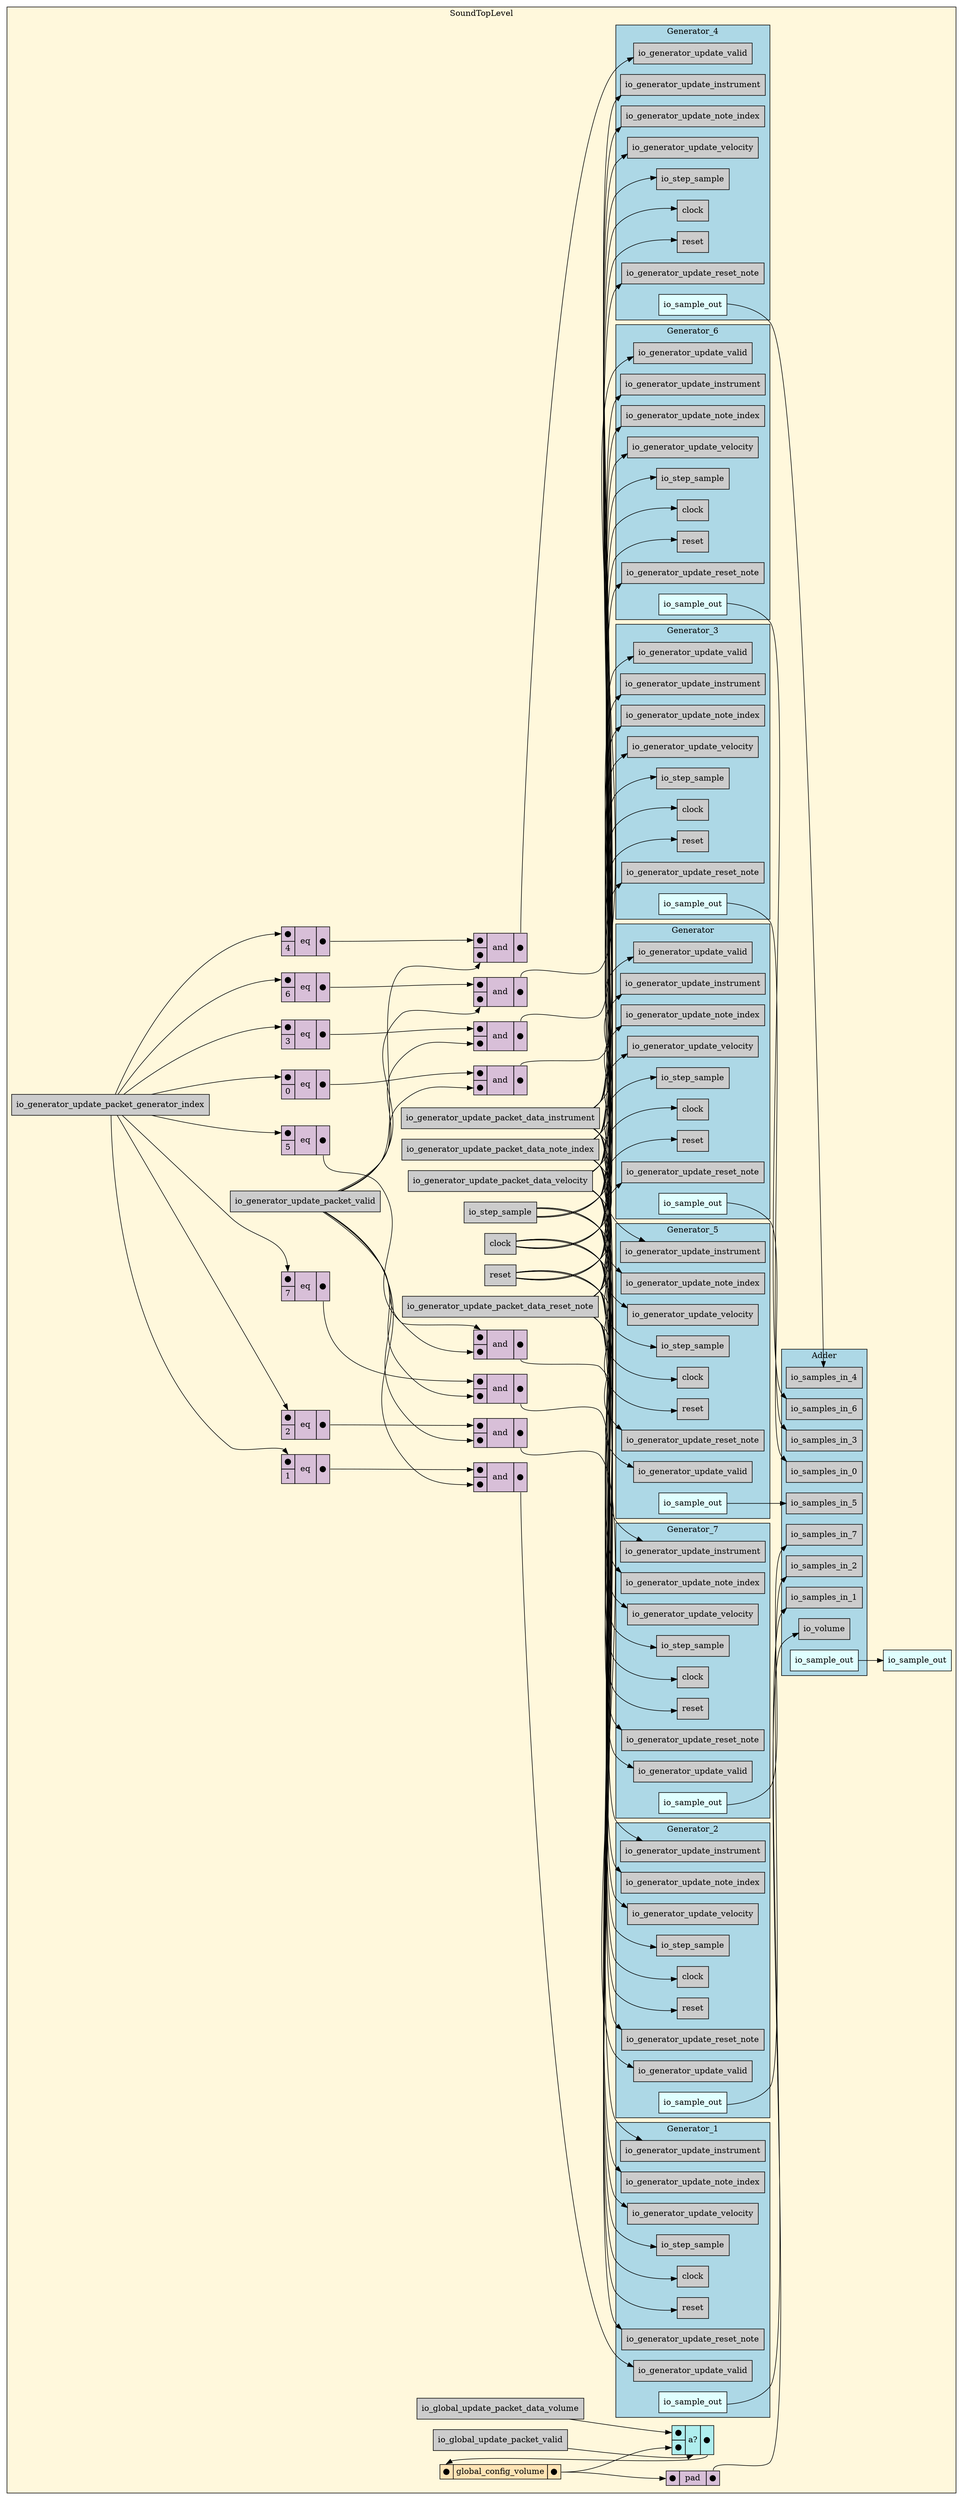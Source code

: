 digraph SoundTopLevel {
stylesheet = "styles.css"
rankdir="LR" 

subgraph cluster_SoundTopLevel {
  label="SoundTopLevel"
  URL=""
  bgcolor="#FFF8DC"
  cluster_SoundTopLevel_clock [shape = "rectangle" style="filled" fillcolor="#CCCCCC" label="clock" rank="0"]
     
cluster_SoundTopLevel_reset [shape = "rectangle" style="filled" fillcolor="#CCCCCC" label="reset" rank="0"]
     
cluster_SoundTopLevel_io_generator_update_packet_valid [shape = "rectangle" style="filled" fillcolor="#CCCCCC" label="io_generator_update_packet_valid" rank="0"]
     
cluster_SoundTopLevel_io_generator_update_packet_generator_index [shape = "rectangle" style="filled" fillcolor="#CCCCCC" label="io_generator_update_packet_generator_index" rank="0"]
     
cluster_SoundTopLevel_io_generator_update_packet_data_reset_note [shape = "rectangle" style="filled" fillcolor="#CCCCCC" label="io_generator_update_packet_data_reset_note" rank="0"]
     
cluster_SoundTopLevel_io_generator_update_packet_data_instrument [shape = "rectangle" style="filled" fillcolor="#CCCCCC" label="io_generator_update_packet_data_instrument" rank="0"]
     
cluster_SoundTopLevel_io_generator_update_packet_data_note_index [shape = "rectangle" style="filled" fillcolor="#CCCCCC" label="io_generator_update_packet_data_note_index" rank="0"]
     
cluster_SoundTopLevel_io_generator_update_packet_data_velocity [shape = "rectangle" style="filled" fillcolor="#CCCCCC" label="io_generator_update_packet_data_velocity" rank="0"]
     
cluster_SoundTopLevel_io_global_update_packet_valid [shape = "rectangle" style="filled" fillcolor="#CCCCCC" label="io_global_update_packet_valid" rank="0"]
     
cluster_SoundTopLevel_io_global_update_packet_data_volume [shape = "rectangle" style="filled" fillcolor="#CCCCCC" label="io_global_update_packet_data_volume" rank="0"]
     
cluster_SoundTopLevel_io_step_sample [shape = "rectangle" style="filled" fillcolor="#CCCCCC" label="io_step_sample" rank="0"]
     
cluster_SoundTopLevel_io_sample_out [shape = "rectangle" style="filled" fillcolor="#E0FFFF" label="io_sample_out" rank="1000"]
     

subgraph cluster_SoundTopLevel_Adder {
  label="Adder"
  URL="Adder.dot.svg"
  bgcolor="#ADD8E6"
  cluster_SoundTopLevel_Adder_io_volume [shape = "rectangle" style="filled" fillcolor="#CCCCCC" label="io_volume" rank="0"]
     
cluster_SoundTopLevel_Adder_io_samples_in_0 [shape = "rectangle" style="filled" fillcolor="#CCCCCC" label="io_samples_in_0" rank="0"]
     
cluster_SoundTopLevel_Adder_io_samples_in_1 [shape = "rectangle" style="filled" fillcolor="#CCCCCC" label="io_samples_in_1" rank="0"]
     
cluster_SoundTopLevel_Adder_io_samples_in_2 [shape = "rectangle" style="filled" fillcolor="#CCCCCC" label="io_samples_in_2" rank="0"]
     
cluster_SoundTopLevel_Adder_io_samples_in_3 [shape = "rectangle" style="filled" fillcolor="#CCCCCC" label="io_samples_in_3" rank="0"]
     
cluster_SoundTopLevel_Adder_io_samples_in_4 [shape = "rectangle" style="filled" fillcolor="#CCCCCC" label="io_samples_in_4" rank="0"]
     
cluster_SoundTopLevel_Adder_io_samples_in_5 [shape = "rectangle" style="filled" fillcolor="#CCCCCC" label="io_samples_in_5" rank="0"]
     
cluster_SoundTopLevel_Adder_io_samples_in_6 [shape = "rectangle" style="filled" fillcolor="#CCCCCC" label="io_samples_in_6" rank="0"]
     
cluster_SoundTopLevel_Adder_io_samples_in_7 [shape = "rectangle" style="filled" fillcolor="#CCCCCC" label="io_samples_in_7" rank="0"]
     
cluster_SoundTopLevel_Adder_io_sample_out [shape = "rectangle" style="filled" fillcolor="#E0FFFF" label="io_sample_out" rank="1000"]
     

  
  
  
}
     

subgraph cluster_SoundTopLevel_Generator {
  label="Generator"
  URL="Generator.dot.svg"
  bgcolor="#ADD8E6"
  cluster_SoundTopLevel_Generator_clock [shape = "rectangle" style="filled" fillcolor="#CCCCCC" label="clock" rank="0"]
     
cluster_SoundTopLevel_Generator_reset [shape = "rectangle" style="filled" fillcolor="#CCCCCC" label="reset" rank="0"]
     
cluster_SoundTopLevel_Generator_io_generator_update_valid [shape = "rectangle" style="filled" fillcolor="#CCCCCC" label="io_generator_update_valid" rank="0"]
     
cluster_SoundTopLevel_Generator_io_generator_update_reset_note [shape = "rectangle" style="filled" fillcolor="#CCCCCC" label="io_generator_update_reset_note" rank="0"]
     
cluster_SoundTopLevel_Generator_io_generator_update_instrument [shape = "rectangle" style="filled" fillcolor="#CCCCCC" label="io_generator_update_instrument" rank="0"]
     
cluster_SoundTopLevel_Generator_io_generator_update_note_index [shape = "rectangle" style="filled" fillcolor="#CCCCCC" label="io_generator_update_note_index" rank="0"]
     
cluster_SoundTopLevel_Generator_io_generator_update_velocity [shape = "rectangle" style="filled" fillcolor="#CCCCCC" label="io_generator_update_velocity" rank="0"]
     
cluster_SoundTopLevel_Generator_io_step_sample [shape = "rectangle" style="filled" fillcolor="#CCCCCC" label="io_step_sample" rank="0"]
     
cluster_SoundTopLevel_Generator_io_sample_out [shape = "rectangle" style="filled" fillcolor="#E0FFFF" label="io_sample_out" rank="1000"]
     

  
  
  
}
     

subgraph cluster_SoundTopLevel_Generator_1 {
  label="Generator_1"
  URL="Generator.dot.svg"
  bgcolor="#ADD8E6"
  cluster_SoundTopLevel_Generator_1_clock [shape = "rectangle" style="filled" fillcolor="#CCCCCC" label="clock" rank="0"]
     
cluster_SoundTopLevel_Generator_1_reset [shape = "rectangle" style="filled" fillcolor="#CCCCCC" label="reset" rank="0"]
     
cluster_SoundTopLevel_Generator_1_io_generator_update_valid [shape = "rectangle" style="filled" fillcolor="#CCCCCC" label="io_generator_update_valid" rank="0"]
     
cluster_SoundTopLevel_Generator_1_io_generator_update_reset_note [shape = "rectangle" style="filled" fillcolor="#CCCCCC" label="io_generator_update_reset_note" rank="0"]
     
cluster_SoundTopLevel_Generator_1_io_generator_update_instrument [shape = "rectangle" style="filled" fillcolor="#CCCCCC" label="io_generator_update_instrument" rank="0"]
     
cluster_SoundTopLevel_Generator_1_io_generator_update_note_index [shape = "rectangle" style="filled" fillcolor="#CCCCCC" label="io_generator_update_note_index" rank="0"]
     
cluster_SoundTopLevel_Generator_1_io_generator_update_velocity [shape = "rectangle" style="filled" fillcolor="#CCCCCC" label="io_generator_update_velocity" rank="0"]
     
cluster_SoundTopLevel_Generator_1_io_step_sample [shape = "rectangle" style="filled" fillcolor="#CCCCCC" label="io_step_sample" rank="0"]
     
cluster_SoundTopLevel_Generator_1_io_sample_out [shape = "rectangle" style="filled" fillcolor="#E0FFFF" label="io_sample_out" rank="1000"]
     

  
  
  
}
     

subgraph cluster_SoundTopLevel_Generator_2 {
  label="Generator_2"
  URL="Generator.dot.svg"
  bgcolor="#ADD8E6"
  cluster_SoundTopLevel_Generator_2_clock [shape = "rectangle" style="filled" fillcolor="#CCCCCC" label="clock" rank="0"]
     
cluster_SoundTopLevel_Generator_2_reset [shape = "rectangle" style="filled" fillcolor="#CCCCCC" label="reset" rank="0"]
     
cluster_SoundTopLevel_Generator_2_io_generator_update_valid [shape = "rectangle" style="filled" fillcolor="#CCCCCC" label="io_generator_update_valid" rank="0"]
     
cluster_SoundTopLevel_Generator_2_io_generator_update_reset_note [shape = "rectangle" style="filled" fillcolor="#CCCCCC" label="io_generator_update_reset_note" rank="0"]
     
cluster_SoundTopLevel_Generator_2_io_generator_update_instrument [shape = "rectangle" style="filled" fillcolor="#CCCCCC" label="io_generator_update_instrument" rank="0"]
     
cluster_SoundTopLevel_Generator_2_io_generator_update_note_index [shape = "rectangle" style="filled" fillcolor="#CCCCCC" label="io_generator_update_note_index" rank="0"]
     
cluster_SoundTopLevel_Generator_2_io_generator_update_velocity [shape = "rectangle" style="filled" fillcolor="#CCCCCC" label="io_generator_update_velocity" rank="0"]
     
cluster_SoundTopLevel_Generator_2_io_step_sample [shape = "rectangle" style="filled" fillcolor="#CCCCCC" label="io_step_sample" rank="0"]
     
cluster_SoundTopLevel_Generator_2_io_sample_out [shape = "rectangle" style="filled" fillcolor="#E0FFFF" label="io_sample_out" rank="1000"]
     

  
  
  
}
     

subgraph cluster_SoundTopLevel_Generator_3 {
  label="Generator_3"
  URL="Generator.dot.svg"
  bgcolor="#ADD8E6"
  cluster_SoundTopLevel_Generator_3_clock [shape = "rectangle" style="filled" fillcolor="#CCCCCC" label="clock" rank="0"]
     
cluster_SoundTopLevel_Generator_3_reset [shape = "rectangle" style="filled" fillcolor="#CCCCCC" label="reset" rank="0"]
     
cluster_SoundTopLevel_Generator_3_io_generator_update_valid [shape = "rectangle" style="filled" fillcolor="#CCCCCC" label="io_generator_update_valid" rank="0"]
     
cluster_SoundTopLevel_Generator_3_io_generator_update_reset_note [shape = "rectangle" style="filled" fillcolor="#CCCCCC" label="io_generator_update_reset_note" rank="0"]
     
cluster_SoundTopLevel_Generator_3_io_generator_update_instrument [shape = "rectangle" style="filled" fillcolor="#CCCCCC" label="io_generator_update_instrument" rank="0"]
     
cluster_SoundTopLevel_Generator_3_io_generator_update_note_index [shape = "rectangle" style="filled" fillcolor="#CCCCCC" label="io_generator_update_note_index" rank="0"]
     
cluster_SoundTopLevel_Generator_3_io_generator_update_velocity [shape = "rectangle" style="filled" fillcolor="#CCCCCC" label="io_generator_update_velocity" rank="0"]
     
cluster_SoundTopLevel_Generator_3_io_step_sample [shape = "rectangle" style="filled" fillcolor="#CCCCCC" label="io_step_sample" rank="0"]
     
cluster_SoundTopLevel_Generator_3_io_sample_out [shape = "rectangle" style="filled" fillcolor="#E0FFFF" label="io_sample_out" rank="1000"]
     

  
  
  
}
     

subgraph cluster_SoundTopLevel_Generator_4 {
  label="Generator_4"
  URL="Generator.dot.svg"
  bgcolor="#ADD8E6"
  cluster_SoundTopLevel_Generator_4_clock [shape = "rectangle" style="filled" fillcolor="#CCCCCC" label="clock" rank="0"]
     
cluster_SoundTopLevel_Generator_4_reset [shape = "rectangle" style="filled" fillcolor="#CCCCCC" label="reset" rank="0"]
     
cluster_SoundTopLevel_Generator_4_io_generator_update_valid [shape = "rectangle" style="filled" fillcolor="#CCCCCC" label="io_generator_update_valid" rank="0"]
     
cluster_SoundTopLevel_Generator_4_io_generator_update_reset_note [shape = "rectangle" style="filled" fillcolor="#CCCCCC" label="io_generator_update_reset_note" rank="0"]
     
cluster_SoundTopLevel_Generator_4_io_generator_update_instrument [shape = "rectangle" style="filled" fillcolor="#CCCCCC" label="io_generator_update_instrument" rank="0"]
     
cluster_SoundTopLevel_Generator_4_io_generator_update_note_index [shape = "rectangle" style="filled" fillcolor="#CCCCCC" label="io_generator_update_note_index" rank="0"]
     
cluster_SoundTopLevel_Generator_4_io_generator_update_velocity [shape = "rectangle" style="filled" fillcolor="#CCCCCC" label="io_generator_update_velocity" rank="0"]
     
cluster_SoundTopLevel_Generator_4_io_step_sample [shape = "rectangle" style="filled" fillcolor="#CCCCCC" label="io_step_sample" rank="0"]
     
cluster_SoundTopLevel_Generator_4_io_sample_out [shape = "rectangle" style="filled" fillcolor="#E0FFFF" label="io_sample_out" rank="1000"]
     

  
  
  
}
     

subgraph cluster_SoundTopLevel_Generator_5 {
  label="Generator_5"
  URL="Generator.dot.svg"
  bgcolor="#ADD8E6"
  cluster_SoundTopLevel_Generator_5_clock [shape = "rectangle" style="filled" fillcolor="#CCCCCC" label="clock" rank="0"]
     
cluster_SoundTopLevel_Generator_5_reset [shape = "rectangle" style="filled" fillcolor="#CCCCCC" label="reset" rank="0"]
     
cluster_SoundTopLevel_Generator_5_io_generator_update_valid [shape = "rectangle" style="filled" fillcolor="#CCCCCC" label="io_generator_update_valid" rank="0"]
     
cluster_SoundTopLevel_Generator_5_io_generator_update_reset_note [shape = "rectangle" style="filled" fillcolor="#CCCCCC" label="io_generator_update_reset_note" rank="0"]
     
cluster_SoundTopLevel_Generator_5_io_generator_update_instrument [shape = "rectangle" style="filled" fillcolor="#CCCCCC" label="io_generator_update_instrument" rank="0"]
     
cluster_SoundTopLevel_Generator_5_io_generator_update_note_index [shape = "rectangle" style="filled" fillcolor="#CCCCCC" label="io_generator_update_note_index" rank="0"]
     
cluster_SoundTopLevel_Generator_5_io_generator_update_velocity [shape = "rectangle" style="filled" fillcolor="#CCCCCC" label="io_generator_update_velocity" rank="0"]
     
cluster_SoundTopLevel_Generator_5_io_step_sample [shape = "rectangle" style="filled" fillcolor="#CCCCCC" label="io_step_sample" rank="0"]
     
cluster_SoundTopLevel_Generator_5_io_sample_out [shape = "rectangle" style="filled" fillcolor="#E0FFFF" label="io_sample_out" rank="1000"]
     

  
  
  
}
     

subgraph cluster_SoundTopLevel_Generator_6 {
  label="Generator_6"
  URL="Generator.dot.svg"
  bgcolor="#ADD8E6"
  cluster_SoundTopLevel_Generator_6_clock [shape = "rectangle" style="filled" fillcolor="#CCCCCC" label="clock" rank="0"]
     
cluster_SoundTopLevel_Generator_6_reset [shape = "rectangle" style="filled" fillcolor="#CCCCCC" label="reset" rank="0"]
     
cluster_SoundTopLevel_Generator_6_io_generator_update_valid [shape = "rectangle" style="filled" fillcolor="#CCCCCC" label="io_generator_update_valid" rank="0"]
     
cluster_SoundTopLevel_Generator_6_io_generator_update_reset_note [shape = "rectangle" style="filled" fillcolor="#CCCCCC" label="io_generator_update_reset_note" rank="0"]
     
cluster_SoundTopLevel_Generator_6_io_generator_update_instrument [shape = "rectangle" style="filled" fillcolor="#CCCCCC" label="io_generator_update_instrument" rank="0"]
     
cluster_SoundTopLevel_Generator_6_io_generator_update_note_index [shape = "rectangle" style="filled" fillcolor="#CCCCCC" label="io_generator_update_note_index" rank="0"]
     
cluster_SoundTopLevel_Generator_6_io_generator_update_velocity [shape = "rectangle" style="filled" fillcolor="#CCCCCC" label="io_generator_update_velocity" rank="0"]
     
cluster_SoundTopLevel_Generator_6_io_step_sample [shape = "rectangle" style="filled" fillcolor="#CCCCCC" label="io_step_sample" rank="0"]
     
cluster_SoundTopLevel_Generator_6_io_sample_out [shape = "rectangle" style="filled" fillcolor="#E0FFFF" label="io_sample_out" rank="1000"]
     

  
  
  
}
     

subgraph cluster_SoundTopLevel_Generator_7 {
  label="Generator_7"
  URL="Generator.dot.svg"
  bgcolor="#ADD8E6"
  cluster_SoundTopLevel_Generator_7_clock [shape = "rectangle" style="filled" fillcolor="#CCCCCC" label="clock" rank="0"]
     
cluster_SoundTopLevel_Generator_7_reset [shape = "rectangle" style="filled" fillcolor="#CCCCCC" label="reset" rank="0"]
     
cluster_SoundTopLevel_Generator_7_io_generator_update_valid [shape = "rectangle" style="filled" fillcolor="#CCCCCC" label="io_generator_update_valid" rank="0"]
     
cluster_SoundTopLevel_Generator_7_io_generator_update_reset_note [shape = "rectangle" style="filled" fillcolor="#CCCCCC" label="io_generator_update_reset_note" rank="0"]
     
cluster_SoundTopLevel_Generator_7_io_generator_update_instrument [shape = "rectangle" style="filled" fillcolor="#CCCCCC" label="io_generator_update_instrument" rank="0"]
     
cluster_SoundTopLevel_Generator_7_io_generator_update_note_index [shape = "rectangle" style="filled" fillcolor="#CCCCCC" label="io_generator_update_note_index" rank="0"]
     
cluster_SoundTopLevel_Generator_7_io_generator_update_velocity [shape = "rectangle" style="filled" fillcolor="#CCCCCC" label="io_generator_update_velocity" rank="0"]
     
cluster_SoundTopLevel_Generator_7_io_step_sample [shape = "rectangle" style="filled" fillcolor="#CCCCCC" label="io_step_sample" rank="0"]
     
cluster_SoundTopLevel_Generator_7_io_sample_out [shape = "rectangle" style="filled" fillcolor="#E0FFFF" label="io_sample_out" rank="1000"]
     

  
  
  
}
     
struct_cluster_SoundTopLevel_global_config_volume [shape="plaintext" label=<
<TABLE BORDER="0" CELLBORDER="1" CELLSPACING="0" CELLPADDING="4" BGCOLOR="#FFE4B5">
  <TR>
    <TD PORT="in">&#x25cf;</TD>
    <TD>global_config_volume</TD>
    <TD PORT="out">&#x25cf;</TD>
  </TR>
</TABLE>>];

mux_850282509 [shape = "plaintext" label=<
<TABLE BORDER="0" CELLBORDER="1" CELLSPACING="0" CELLPADDING="4" BGCOLOR="#AFEEEE">
  <TR>
    <TD PORT="in1">&#x25cf;</TD>
    <TD ROWSPAN="2" PORT="select">a?</TD>
    <TD ROWSPAN="2" PORT="out">&#x25cf;</TD>
  </TR>
  <TR>
    <TD PORT="in2">&#x25cf;</TD>
  </TR>
</TABLE>>];
       

op_pad_115 [shape = "plaintext" label=<
<TABLE BORDER="0" CELLBORDER="1" CELLSPACING="0" CELLPADDING="4" BGCOLOR="#D8BFD8">
  <TR>
    <TD PORT="in1">&#x25cf;</TD>
    <TD > pad </TD>
    <TD PORT="out">&#x25cf;</TD>
  </TR>
</TABLE>>];
       

op_and_116 [shape = "plaintext" label=<
<TABLE BORDER="0" CELLBORDER="1" CELLSPACING="0" CELLPADDING="4" BGCOLOR="#D8BFD8">
  <TR>
    <TD PORT="in1">&#x25cf;</TD>
    <TD ROWSPAN="2" > and </TD>
    <TD ROWSPAN="2" PORT="out">&#x25cf;</TD>
  </TR>
  <TR>
    <TD PORT="in2">&#x25cf;</TD>
  </TR>
</TABLE>>];
       

op_eq_117 [shape = "plaintext" label=<
<TABLE BORDER="0" CELLBORDER="1" CELLSPACING="0" CELLPADDING="4" BGCOLOR="#D8BFD8">
  <TR>
    <TD PORT="in1">&#x25cf;</TD>
    <TD ROWSPAN="2" > eq </TD>
    <TD ROWSPAN="2" PORT="out">&#x25cf;</TD>
  </TR>
  <TR>
    <TD PORT="in2">0</TD>
  </TR>
</TABLE>>];
       

op_and_118 [shape = "plaintext" label=<
<TABLE BORDER="0" CELLBORDER="1" CELLSPACING="0" CELLPADDING="4" BGCOLOR="#D8BFD8">
  <TR>
    <TD PORT="in1">&#x25cf;</TD>
    <TD ROWSPAN="2" > and </TD>
    <TD ROWSPAN="2" PORT="out">&#x25cf;</TD>
  </TR>
  <TR>
    <TD PORT="in2">&#x25cf;</TD>
  </TR>
</TABLE>>];
       

op_eq_119 [shape = "plaintext" label=<
<TABLE BORDER="0" CELLBORDER="1" CELLSPACING="0" CELLPADDING="4" BGCOLOR="#D8BFD8">
  <TR>
    <TD PORT="in1">&#x25cf;</TD>
    <TD ROWSPAN="2" > eq </TD>
    <TD ROWSPAN="2" PORT="out">&#x25cf;</TD>
  </TR>
  <TR>
    <TD PORT="in2">1</TD>
  </TR>
</TABLE>>];
       

op_and_120 [shape = "plaintext" label=<
<TABLE BORDER="0" CELLBORDER="1" CELLSPACING="0" CELLPADDING="4" BGCOLOR="#D8BFD8">
  <TR>
    <TD PORT="in1">&#x25cf;</TD>
    <TD ROWSPAN="2" > and </TD>
    <TD ROWSPAN="2" PORT="out">&#x25cf;</TD>
  </TR>
  <TR>
    <TD PORT="in2">&#x25cf;</TD>
  </TR>
</TABLE>>];
       

op_eq_121 [shape = "plaintext" label=<
<TABLE BORDER="0" CELLBORDER="1" CELLSPACING="0" CELLPADDING="4" BGCOLOR="#D8BFD8">
  <TR>
    <TD PORT="in1">&#x25cf;</TD>
    <TD ROWSPAN="2" > eq </TD>
    <TD ROWSPAN="2" PORT="out">&#x25cf;</TD>
  </TR>
  <TR>
    <TD PORT="in2">2</TD>
  </TR>
</TABLE>>];
       

op_and_122 [shape = "plaintext" label=<
<TABLE BORDER="0" CELLBORDER="1" CELLSPACING="0" CELLPADDING="4" BGCOLOR="#D8BFD8">
  <TR>
    <TD PORT="in1">&#x25cf;</TD>
    <TD ROWSPAN="2" > and </TD>
    <TD ROWSPAN="2" PORT="out">&#x25cf;</TD>
  </TR>
  <TR>
    <TD PORT="in2">&#x25cf;</TD>
  </TR>
</TABLE>>];
       

op_eq_123 [shape = "plaintext" label=<
<TABLE BORDER="0" CELLBORDER="1" CELLSPACING="0" CELLPADDING="4" BGCOLOR="#D8BFD8">
  <TR>
    <TD PORT="in1">&#x25cf;</TD>
    <TD ROWSPAN="2" > eq </TD>
    <TD ROWSPAN="2" PORT="out">&#x25cf;</TD>
  </TR>
  <TR>
    <TD PORT="in2">3</TD>
  </TR>
</TABLE>>];
       

op_and_124 [shape = "plaintext" label=<
<TABLE BORDER="0" CELLBORDER="1" CELLSPACING="0" CELLPADDING="4" BGCOLOR="#D8BFD8">
  <TR>
    <TD PORT="in1">&#x25cf;</TD>
    <TD ROWSPAN="2" > and </TD>
    <TD ROWSPAN="2" PORT="out">&#x25cf;</TD>
  </TR>
  <TR>
    <TD PORT="in2">&#x25cf;</TD>
  </TR>
</TABLE>>];
       

op_eq_125 [shape = "plaintext" label=<
<TABLE BORDER="0" CELLBORDER="1" CELLSPACING="0" CELLPADDING="4" BGCOLOR="#D8BFD8">
  <TR>
    <TD PORT="in1">&#x25cf;</TD>
    <TD ROWSPAN="2" > eq </TD>
    <TD ROWSPAN="2" PORT="out">&#x25cf;</TD>
  </TR>
  <TR>
    <TD PORT="in2">4</TD>
  </TR>
</TABLE>>];
       

op_and_126 [shape = "plaintext" label=<
<TABLE BORDER="0" CELLBORDER="1" CELLSPACING="0" CELLPADDING="4" BGCOLOR="#D8BFD8">
  <TR>
    <TD PORT="in1">&#x25cf;</TD>
    <TD ROWSPAN="2" > and </TD>
    <TD ROWSPAN="2" PORT="out">&#x25cf;</TD>
  </TR>
  <TR>
    <TD PORT="in2">&#x25cf;</TD>
  </TR>
</TABLE>>];
       

op_eq_127 [shape = "plaintext" label=<
<TABLE BORDER="0" CELLBORDER="1" CELLSPACING="0" CELLPADDING="4" BGCOLOR="#D8BFD8">
  <TR>
    <TD PORT="in1">&#x25cf;</TD>
    <TD ROWSPAN="2" > eq </TD>
    <TD ROWSPAN="2" PORT="out">&#x25cf;</TD>
  </TR>
  <TR>
    <TD PORT="in2">5</TD>
  </TR>
</TABLE>>];
       

op_and_128 [shape = "plaintext" label=<
<TABLE BORDER="0" CELLBORDER="1" CELLSPACING="0" CELLPADDING="4" BGCOLOR="#D8BFD8">
  <TR>
    <TD PORT="in1">&#x25cf;</TD>
    <TD ROWSPAN="2" > and </TD>
    <TD ROWSPAN="2" PORT="out">&#x25cf;</TD>
  </TR>
  <TR>
    <TD PORT="in2">&#x25cf;</TD>
  </TR>
</TABLE>>];
       

op_eq_129 [shape = "plaintext" label=<
<TABLE BORDER="0" CELLBORDER="1" CELLSPACING="0" CELLPADDING="4" BGCOLOR="#D8BFD8">
  <TR>
    <TD PORT="in1">&#x25cf;</TD>
    <TD ROWSPAN="2" > eq </TD>
    <TD ROWSPAN="2" PORT="out">&#x25cf;</TD>
  </TR>
  <TR>
    <TD PORT="in2">6</TD>
  </TR>
</TABLE>>];
       

op_and_130 [shape = "plaintext" label=<
<TABLE BORDER="0" CELLBORDER="1" CELLSPACING="0" CELLPADDING="4" BGCOLOR="#D8BFD8">
  <TR>
    <TD PORT="in1">&#x25cf;</TD>
    <TD ROWSPAN="2" > and </TD>
    <TD ROWSPAN="2" PORT="out">&#x25cf;</TD>
  </TR>
  <TR>
    <TD PORT="in2">&#x25cf;</TD>
  </TR>
</TABLE>>];
       

op_eq_131 [shape = "plaintext" label=<
<TABLE BORDER="0" CELLBORDER="1" CELLSPACING="0" CELLPADDING="4" BGCOLOR="#D8BFD8">
  <TR>
    <TD PORT="in1">&#x25cf;</TD>
    <TD ROWSPAN="2" > eq </TD>
    <TD ROWSPAN="2" PORT="out">&#x25cf;</TD>
  </TR>
  <TR>
    <TD PORT="in2">7</TD>
  </TR>
</TABLE>>];
       

  cluster_SoundTopLevel_io_generator_update_packet_valid -> op_and_118:in2
  cluster_SoundTopLevel_io_generator_update_packet_data_note_index -> cluster_SoundTopLevel_Generator_io_generator_update_note_index
  cluster_SoundTopLevel_io_generator_update_packet_data_instrument -> cluster_SoundTopLevel_Generator_3_io_generator_update_instrument
  cluster_SoundTopLevel_io_generator_update_packet_data_note_index -> cluster_SoundTopLevel_Generator_6_io_generator_update_note_index
  struct_cluster_SoundTopLevel_global_config_volume:out -> mux_850282509:in2
  cluster_SoundTopLevel_io_generator_update_packet_generator_index -> op_eq_119:in1
  cluster_SoundTopLevel_clock -> cluster_SoundTopLevel_Generator_clock
  cluster_SoundTopLevel_io_step_sample -> cluster_SoundTopLevel_Generator_4_io_step_sample
  cluster_SoundTopLevel_io_generator_update_packet_generator_index -> op_eq_121:in1
  cluster_SoundTopLevel_io_generator_update_packet_valid -> op_and_120:in2
  cluster_SoundTopLevel_io_generator_update_packet_data_reset_note -> cluster_SoundTopLevel_Generator_4_io_generator_update_reset_note
  cluster_SoundTopLevel_io_generator_update_packet_data_velocity -> cluster_SoundTopLevel_Generator_io_generator_update_velocity
  cluster_SoundTopLevel_io_generator_update_packet_data_instrument -> cluster_SoundTopLevel_Generator_7_io_generator_update_instrument
  cluster_SoundTopLevel_clock -> cluster_SoundTopLevel_Generator_3_clock
  cluster_SoundTopLevel_Generator_3_io_sample_out -> cluster_SoundTopLevel_Adder_io_samples_in_3
  op_and_130:out -> cluster_SoundTopLevel_Generator_7_io_generator_update_valid
  cluster_SoundTopLevel_io_step_sample -> cluster_SoundTopLevel_Generator_7_io_step_sample
  struct_cluster_SoundTopLevel_global_config_volume:out -> op_pad_115:in1
  cluster_SoundTopLevel_io_generator_update_packet_generator_index -> op_eq_125:in1
  cluster_SoundTopLevel_reset -> cluster_SoundTopLevel_Generator_1_reset
  cluster_SoundTopLevel_io_generator_update_packet_valid -> op_and_124:in2
  cluster_SoundTopLevel_clock -> cluster_SoundTopLevel_Generator_6_clock
  cluster_SoundTopLevel_reset -> cluster_SoundTopLevel_Generator_4_reset
  op_eq_119:out -> op_and_118:in1
  cluster_SoundTopLevel_io_generator_update_packet_data_velocity -> cluster_SoundTopLevel_Generator_2_io_generator_update_velocity
  cluster_SoundTopLevel_io_generator_update_packet_valid -> op_and_128:in2
  mux_850282509:out -> struct_cluster_SoundTopLevel_global_config_volume:in
  cluster_SoundTopLevel_Generator_6_io_sample_out -> cluster_SoundTopLevel_Adder_io_samples_in_6
  cluster_SoundTopLevel_io_generator_update_packet_generator_index -> op_eq_129:in1
  cluster_SoundTopLevel_Generator_io_sample_out -> cluster_SoundTopLevel_Adder_io_samples_in_0
  op_and_128:out -> cluster_SoundTopLevel_Generator_6_io_generator_update_valid
  cluster_SoundTopLevel_reset -> cluster_SoundTopLevel_Generator_7_reset
  op_eq_121:out -> op_and_120:in1
  cluster_SoundTopLevel_io_generator_update_packet_generator_index -> op_eq_131:in1
  cluster_SoundTopLevel_io_generator_update_packet_valid -> op_and_130:in2
  cluster_SoundTopLevel_io_generator_update_packet_data_velocity -> cluster_SoundTopLevel_Generator_1_io_generator_update_velocity
  cluster_SoundTopLevel_io_generator_update_packet_data_note_index -> cluster_SoundTopLevel_Generator_3_io_generator_update_note_index
  cluster_SoundTopLevel_io_generator_update_packet_data_instrument -> cluster_SoundTopLevel_Generator_4_io_generator_update_instrument
  op_pad_115:out -> cluster_SoundTopLevel_Adder_io_volume
  cluster_SoundTopLevel_io_generator_update_packet_data_reset_note -> cluster_SoundTopLevel_Generator_1_io_generator_update_reset_note
  op_eq_125:out -> op_and_124:in1
  cluster_SoundTopLevel_io_generator_update_packet_data_velocity -> cluster_SoundTopLevel_Generator_3_io_generator_update_velocity
  cluster_SoundTopLevel_io_generator_update_packet_data_note_index -> cluster_SoundTopLevel_Generator_7_io_generator_update_note_index
  cluster_SoundTopLevel_io_generator_update_packet_data_note_index -> cluster_SoundTopLevel_Generator_4_io_generator_update_note_index
  cluster_SoundTopLevel_io_global_update_packet_data_volume -> mux_850282509:in1
  cluster_SoundTopLevel_io_step_sample -> cluster_SoundTopLevel_Generator_3_io_step_sample
  cluster_SoundTopLevel_io_generator_update_packet_data_reset_note -> cluster_SoundTopLevel_Generator_5_io_generator_update_reset_note
  op_and_126:out -> cluster_SoundTopLevel_Generator_5_io_generator_update_valid
  op_eq_129:out -> op_and_128:in1
  cluster_SoundTopLevel_io_generator_update_packet_valid -> op_and_116:in2
  cluster_SoundTopLevel_io_generator_update_packet_data_instrument -> cluster_SoundTopLevel_Generator_1_io_generator_update_instrument
  op_eq_131:out -> op_and_130:in1
  cluster_SoundTopLevel_io_generator_update_packet_data_reset_note -> cluster_SoundTopLevel_Generator_2_io_generator_update_reset_note
  cluster_SoundTopLevel_clock -> cluster_SoundTopLevel_Generator_2_clock
  cluster_SoundTopLevel_io_step_sample -> cluster_SoundTopLevel_Generator_6_io_step_sample
  cluster_SoundTopLevel_io_generator_update_packet_data_instrument -> cluster_SoundTopLevel_Generator_5_io_generator_update_instrument
  cluster_SoundTopLevel_io_generator_update_packet_data_velocity -> cluster_SoundTopLevel_Generator_4_io_generator_update_velocity
  cluster_SoundTopLevel_io_step_sample -> cluster_SoundTopLevel_Generator_io_step_sample
  cluster_SoundTopLevel_io_generator_update_packet_data_reset_note -> cluster_SoundTopLevel_Generator_6_io_generator_update_reset_note
  cluster_SoundTopLevel_io_generator_update_packet_valid -> op_and_122:in2
  cluster_SoundTopLevel_clock -> cluster_SoundTopLevel_Generator_5_clock
  op_and_124:out -> cluster_SoundTopLevel_Generator_4_io_generator_update_valid
  cluster_SoundTopLevel_Generator_2_io_sample_out -> cluster_SoundTopLevel_Adder_io_samples_in_2
  cluster_SoundTopLevel_Generator_5_io_sample_out -> cluster_SoundTopLevel_Adder_io_samples_in_5
  cluster_SoundTopLevel_io_generator_update_packet_data_velocity -> cluster_SoundTopLevel_Generator_5_io_generator_update_velocity
  cluster_SoundTopLevel_reset -> cluster_SoundTopLevel_Generator_3_reset
  cluster_SoundTopLevel_reset -> cluster_SoundTopLevel_Generator_reset
  cluster_SoundTopLevel_io_generator_update_packet_generator_index -> op_eq_117:in1
  cluster_SoundTopLevel_io_generator_update_packet_valid -> op_and_126:in2
  cluster_SoundTopLevel_reset -> cluster_SoundTopLevel_Generator_6_reset
  cluster_SoundTopLevel_io_generator_update_packet_data_note_index -> cluster_SoundTopLevel_Generator_1_io_generator_update_note_index
  cluster_SoundTopLevel_clock -> cluster_SoundTopLevel_Generator_1_clock
  op_and_122:out -> cluster_SoundTopLevel_Generator_3_io_generator_update_valid
  cluster_SoundTopLevel_io_generator_update_packet_data_reset_note -> cluster_SoundTopLevel_Generator_io_generator_update_reset_note
  cluster_SoundTopLevel_io_generator_update_packet_generator_index -> op_eq_123:in1
  cluster_SoundTopLevel_clock -> cluster_SoundTopLevel_Generator_4_clock
  cluster_SoundTopLevel_io_step_sample -> cluster_SoundTopLevel_Generator_2_io_step_sample
  cluster_SoundTopLevel_io_generator_update_packet_data_note_index -> cluster_SoundTopLevel_Generator_5_io_generator_update_note_index
  cluster_SoundTopLevel_io_generator_update_packet_data_instrument -> cluster_SoundTopLevel_Generator_2_io_generator_update_instrument
  cluster_SoundTopLevel_io_generator_update_packet_data_velocity -> cluster_SoundTopLevel_Generator_6_io_generator_update_velocity
  op_and_120:out -> cluster_SoundTopLevel_Generator_2_io_generator_update_valid
  cluster_SoundTopLevel_reset -> cluster_SoundTopLevel_Generator_2_reset
  cluster_SoundTopLevel_io_generator_update_packet_data_reset_note -> cluster_SoundTopLevel_Generator_3_io_generator_update_reset_note
  op_eq_117:out -> op_and_116:in1
  cluster_SoundTopLevel_io_generator_update_packet_data_instrument -> cluster_SoundTopLevel_Generator_6_io_generator_update_instrument
  cluster_SoundTopLevel_io_generator_update_packet_generator_index -> op_eq_127:in1
  cluster_SoundTopLevel_io_step_sample -> cluster_SoundTopLevel_Generator_5_io_step_sample
  cluster_SoundTopLevel_io_generator_update_packet_data_instrument -> cluster_SoundTopLevel_Generator_io_generator_update_instrument
  cluster_SoundTopLevel_io_generator_update_packet_data_reset_note -> cluster_SoundTopLevel_Generator_7_io_generator_update_reset_note
  cluster_SoundTopLevel_io_generator_update_packet_data_velocity -> cluster_SoundTopLevel_Generator_7_io_generator_update_velocity
  cluster_SoundTopLevel_io_step_sample -> cluster_SoundTopLevel_Generator_1_io_step_sample
  cluster_SoundTopLevel_reset -> cluster_SoundTopLevel_Generator_5_reset
  cluster_SoundTopLevel_Generator_7_io_sample_out -> cluster_SoundTopLevel_Adder_io_samples_in_7
  op_and_116:out -> cluster_SoundTopLevel_Generator_io_generator_update_valid
  cluster_SoundTopLevel_Generator_1_io_sample_out -> cluster_SoundTopLevel_Adder_io_samples_in_1
  op_and_118:out -> cluster_SoundTopLevel_Generator_1_io_generator_update_valid
  cluster_SoundTopLevel_io_global_update_packet_valid -> mux_850282509:select
  op_eq_123:out -> op_and_122:in1
  cluster_SoundTopLevel_io_generator_update_packet_data_note_index -> cluster_SoundTopLevel_Generator_2_io_generator_update_note_index
  cluster_SoundTopLevel_clock -> cluster_SoundTopLevel_Generator_7_clock
  cluster_SoundTopLevel_Generator_4_io_sample_out -> cluster_SoundTopLevel_Adder_io_samples_in_4
  cluster_SoundTopLevel_Adder_io_sample_out -> cluster_SoundTopLevel_io_sample_out
  op_eq_127:out -> op_and_126:in1
  
  
}
     
}
